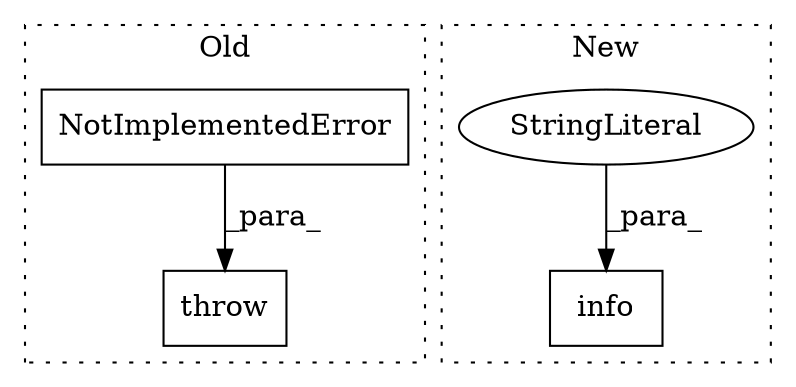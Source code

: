 digraph G {
subgraph cluster0 {
1 [label="NotImplementedError" a="32" s="8675" l="21" shape="box"];
3 [label="throw" a="53" s="8669" l="6" shape="box"];
label = "Old";
style="dotted";
}
subgraph cluster1 {
2 [label="info" a="32" s="9415,9439" l="5,1" shape="box"];
4 [label="StringLiteral" a="45" s="9420" l="19" shape="ellipse"];
label = "New";
style="dotted";
}
1 -> 3 [label="_para_"];
4 -> 2 [label="_para_"];
}